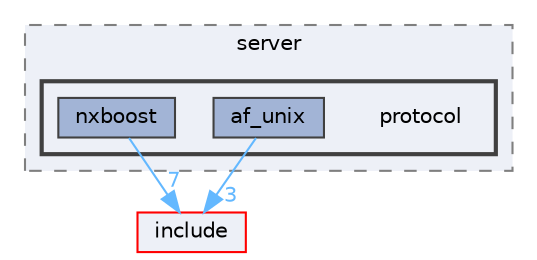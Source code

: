 digraph "src/nexilis/server/protocol"
{
 // LATEX_PDF_SIZE
  bgcolor="transparent";
  edge [fontname=Helvetica,fontsize=10,labelfontname=Helvetica,labelfontsize=10];
  node [fontname=Helvetica,fontsize=10,shape=box,height=0.2,width=0.4];
  compound=true
  subgraph clusterdir_40ac4188545185531a1d21faeb472660 {
    graph [ bgcolor="#edf0f7", pencolor="grey50", label="server", fontname=Helvetica,fontsize=10 style="filled,dashed", URL="dir_40ac4188545185531a1d21faeb472660.html",tooltip=""]
  subgraph clusterdir_dba46edba29e0afd1ee38c0a5cbfa875 {
    graph [ bgcolor="#edf0f7", pencolor="grey25", label="", fontname=Helvetica,fontsize=10 style="filled,bold", URL="dir_dba46edba29e0afd1ee38c0a5cbfa875.html",tooltip=""]
    dir_dba46edba29e0afd1ee38c0a5cbfa875 [shape=plaintext, label="protocol"];
  dir_9c6cc0ff0f1467d0e39e87ac6ad6ba1a [label="af_unix", fillcolor="#a2b4d6", color="grey25", style="filled", URL="dir_9c6cc0ff0f1467d0e39e87ac6ad6ba1a.html",tooltip=""];
  dir_2732e58e74e217672475e52ff0fe4747 [label="nxboost", fillcolor="#a2b4d6", color="grey25", style="filled", URL="dir_2732e58e74e217672475e52ff0fe4747.html",tooltip=""];
  }
  }
  dir_d44c64559bbebec7f509842c48db8b23 [label="include", fillcolor="#edf0f7", color="red", style="filled", URL="dir_d44c64559bbebec7f509842c48db8b23.html",tooltip=""];
  dir_9c6cc0ff0f1467d0e39e87ac6ad6ba1a->dir_d44c64559bbebec7f509842c48db8b23 [headlabel="3", labeldistance=1.5 headhref="dir_000007_000013.html" href="dir_000007_000013.html" color="steelblue1" fontcolor="steelblue1"];
  dir_2732e58e74e217672475e52ff0fe4747->dir_d44c64559bbebec7f509842c48db8b23 [headlabel="7", labeldistance=1.5 headhref="dir_000025_000013.html" href="dir_000025_000013.html" color="steelblue1" fontcolor="steelblue1"];
}
